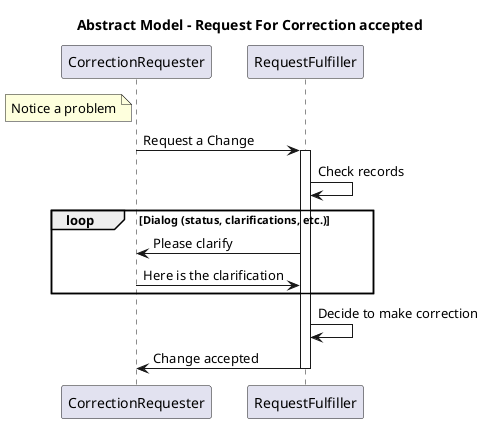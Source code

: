 @startuml
title Abstract Model - Request For Correction accepted

note left of CorrectionRequester
Notice a problem
end note
CorrectionRequester->RequestFulfiller : Request a Change
Activate RequestFulfiller
RequestFulfiller->RequestFulfiller : Check records

loop Dialog (status, clarifications, etc.)
   RequestFulfiller->CorrectionRequester : Please clarify
   CorrectionRequester->RequestFulfiller : Here is the clarification
end

RequestFulfiller->RequestFulfiller : Decide to make correction
RequestFulfiller->CorrectionRequester : Change accepted
Deactivate RequestFulfiller

@enduml
